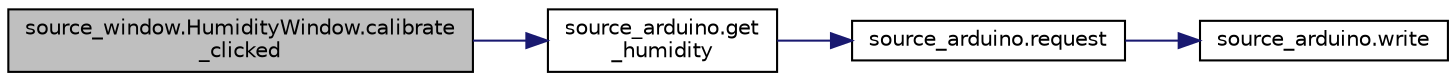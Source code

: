 digraph "source_window.HumidityWindow.calibrate_clicked"
{
 // LATEX_PDF_SIZE
  edge [fontname="Helvetica",fontsize="10",labelfontname="Helvetica",labelfontsize="10"];
  node [fontname="Helvetica",fontsize="10",shape=record];
  rankdir="LR";
  Node1 [label="source_window.HumidityWindow.calibrate\l_clicked",height=0.2,width=0.4,color="black", fillcolor="grey75", style="filled", fontcolor="black",tooltip="Handler for the Calibrate button."];
  Node1 -> Node2 [color="midnightblue",fontsize="10",style="solid",fontname="Helvetica"];
  Node2 [label="source_arduino.get\l_humidity",height=0.2,width=0.4,color="black", fillcolor="white", style="filled",URL="$namespacesource__arduino.html#a13e7b56a7aacbf4f4f90ad5c0cae1541",tooltip="Gets the current humidity."];
  Node2 -> Node3 [color="midnightblue",fontsize="10",style="solid",fontname="Helvetica"];
  Node3 [label="source_arduino.request",height=0.2,width=0.4,color="black", fillcolor="white", style="filled",URL="$namespacesource__arduino.html#ac92c159ebe91839c5c4da6959d1994eb",tooltip="Writes to serial buffer expecting a response."];
  Node3 -> Node4 [color="midnightblue",fontsize="10",style="solid",fontname="Helvetica"];
  Node4 [label="source_arduino.write",height=0.2,width=0.4,color="black", fillcolor="white", style="filled",URL="$namespacesource__arduino.html#aa333b088dd196de99129630125bc7795",tooltip="Writes to serial buffer."];
}
